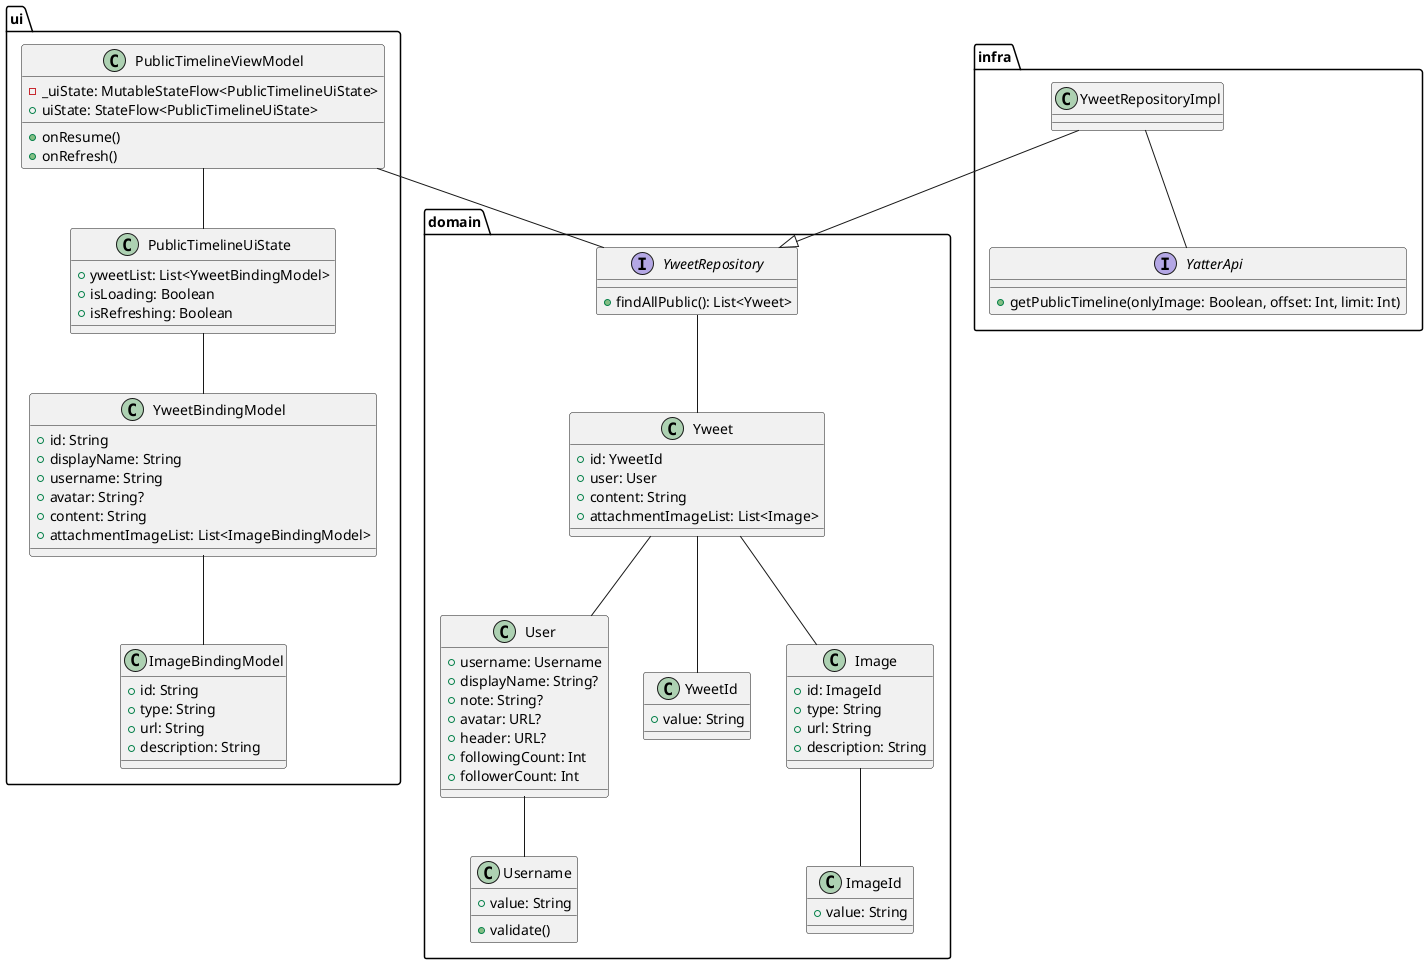 @startuml

package ui {
class PublicTimelineViewModel {
  - _uiState: MutableStateFlow<PublicTimelineUiState>
  + uiState: StateFlow<PublicTimelineUiState>
  + onResume()
  + onRefresh()
}

class PublicTimelineUiState {
  + yweetList: List<YweetBindingModel>
  + isLoading: Boolean
  + isRefreshing: Boolean
}

class YweetBindingModel {
  + id: String
  + displayName: String
  + username: String
  + avatar: String?
  + content: String
  + attachmentImageList: List<ImageBindingModel>
}

class ImageBindingModel {
  + id: String
  + type: String
  + url: String
  + description: String

}

}

package domain {

class User {
  + username: Username
  + displayName: String?
  + note: String?
  + avatar: URL?
  + header: URL?
  + followingCount: Int
  + followerCount: Int
}

class Yweet {
  + id: YweetId
  + user: User
  + content: String
  + attachmentImageList: List<Image>
}

class YweetId {
  + value: String
}

class Image {
  + id: ImageId
  + type: String
  + url: String
  + description: String
}

class ImageId {
  + value: String
}

class Username {
  + value: String
  + validate()
}

interface YweetRepository {
  + findAllPublic(): List<Yweet>
}

}

package infra {
class YweetRepositoryImpl {
}

interface YatterApi {
  + getPublicTimeline(onlyImage: Boolean, offset: Int, limit: Int)
}
}

YweetRepositoryImpl -- YatterApi
YweetRepositoryImpl --|> YweetRepository

PublicTimelineViewModel -- YweetRepository
PublicTimelineViewModel -- PublicTimelineUiState
PublicTimelineUiState -- YweetBindingModel
YweetBindingModel -- ImageBindingModel

YweetRepository -- Yweet
Yweet -- YweetId
Yweet -- User
Yweet -- Image
Image -- ImageId
User -- Username

@enduml